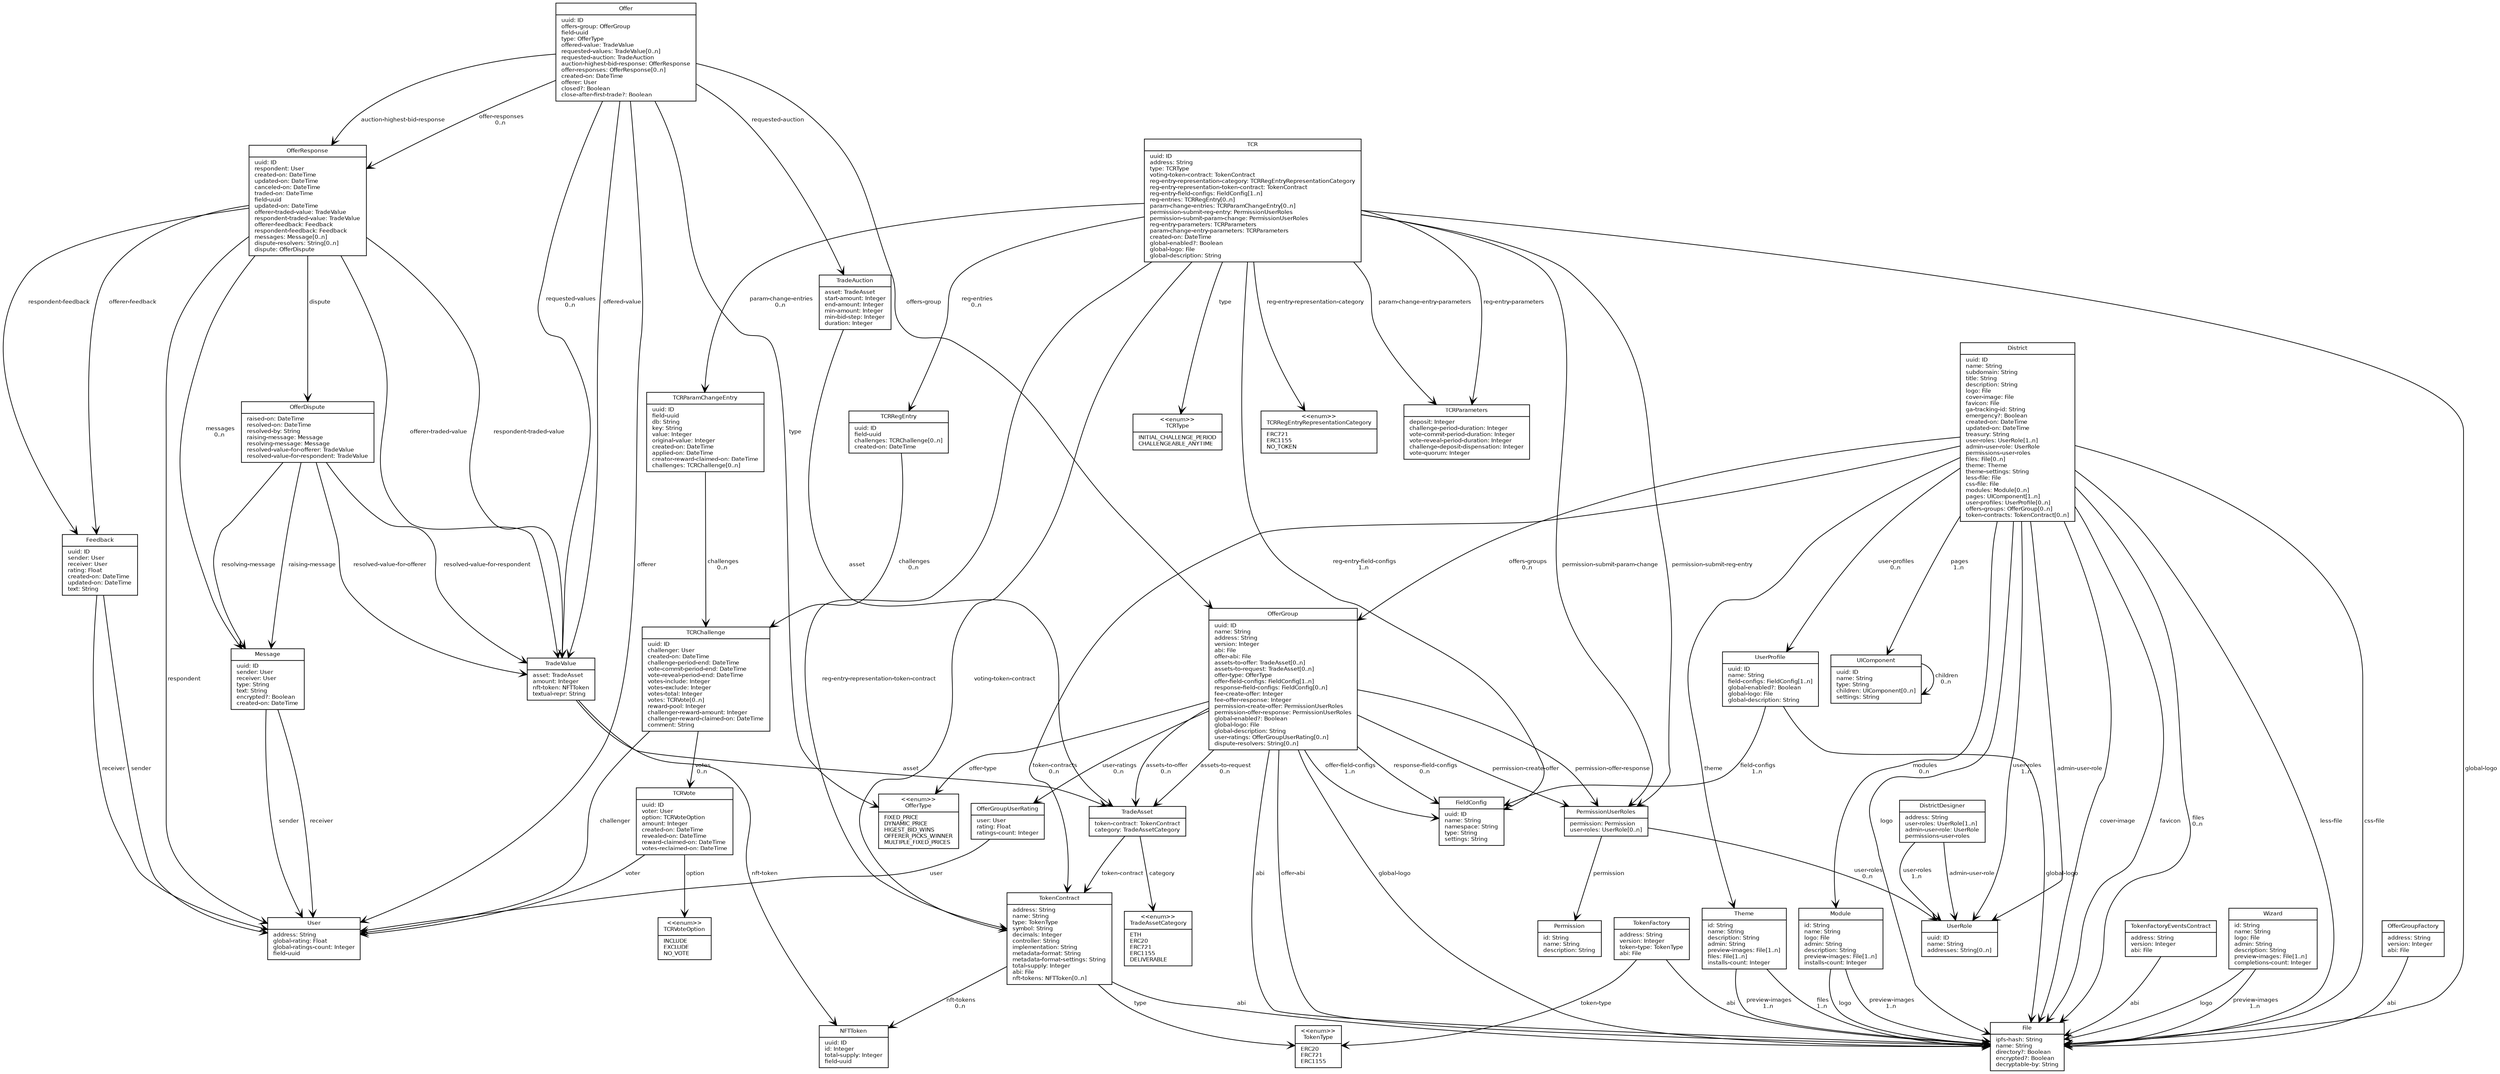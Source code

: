 digraph G {
  fontname = "Bitstream Vera Sans"
  fontsize = 8
  dpi = 300

  node [
    fontname = "Bitstream Vera Sans"
    fontsize = 8
    shape = "record"
  ]

  edge [
    fontname = "Bitstream Vera Sans"
    fontsize = 8
    arrowhead = "open"
    labelangle = 45
    labeldistance = 1.1
  ]
OfferGroupFactory [label="{OfferGroupFactory|address: String\lversion: Integer\labi: File\l}";]
DistrictDesigner [label="{DistrictDesigner|address: String\luser-roles: UserRole[1..n]\ladmin-user-role: UserRole\lpermissions-user-roles\l}";]
TCRVote [label="{TCRVote|uuid: ID\lvoter: User\loption: TCRVoteOption\lamount: Integer\lcreated-on: DateTime\lrevealed-on: DateTime\lreward-claimed-on: DateTime\lvotes-reclaimed-on: DateTime\l}";]
TokenContract [label="{TokenContract|address: String\lname: String\ltype: TokenType\lsymbol: String\ldecimals: Integer\lcontroller: String\limplementation: String\lmetadata-format: String\lmetadata-format-settings: String\ltotal-supply: Integer\labi: File\lnft-tokens: NFTToken[0..n]\l}";]
FieldConfig [label="{FieldConfig|uuid: ID\lname: String\lnamespace: String\ltype: String\lsettings: String\l}";]
OfferGroupUserRating [label="{OfferGroupUserRating|user: User\lrating: Float\lratings-count: Integer\l}";]
Permission [label="{Permission|id: String\lname: String\ldescription: String\l}";]
UserRole [label="{UserRole|uuid: ID\lname: String\laddresses: String[0..n]\l}";]
TokenFactory [label="{TokenFactory|address: String\lversion: Integer\ltoken-type: TokenType\labi: File\l}";]
TCRRegEntry [label="{TCRRegEntry|uuid: ID\lfield-uuid\lchallenges: TCRChallenge[0..n]\lcreated-on: DateTime\l}";]
TCRType [label="{\<\<enum\>\>\nTCRType|INITIAL_CHALLENGE_PERIOD\lCHALLENGEABLE_ANYTIME\l}";]
Offer [label="{Offer|uuid: ID\loffers-group: OfferGroup\lfield-uuid\ltype: OfferType\loffered-value: TradeValue\lrequested-values: TradeValue[0..n]\lrequested-auction: TradeAuction\lauction-highest-bid-response: OfferResponse\loffer-responses: OfferResponse[0..n]\lcreated-on: DateTime\lofferer: User\lclosed?: Boolean\lclose-after-first-trade?: Boolean\l}";]
Theme [label="{Theme|id: String\lname: String\ldescription: String\ladmin: String\lpreview-images: File[1..n]\lfiles: File[1..n]\linstalls-count: Integer\l}";]
Message [label="{Message|uuid: ID\lsender: User\lreceiver: User\ltype: String\ltext: String\lencrypted?: Boolean\lcreated-on: DateTime\l}";]
NFTToken [label="{NFTToken|uuid: ID\lid: Integer\ltotal-supply: Integer\lfield-uuid\l}";]
TCR [label="{TCR|uuid: ID\laddress: String\ltype: TCRType\lvoting-token-contract: TokenContract\lreg-entry-representation-category: TCRRegEntryRepresentationCategory\lreg-entry-representation-token-contract: TokenContract\lreg-entry-field-configs: FieldConfig[1..n]\lreg-entries: TCRRegEntry[0..n]\lparam-change-entries: TCRParamChangeEntry[0..n]\lpermission-submit-reg-entry: PermissionUserRoles\lpermission-submit-param-change: PermissionUserRoles\lreg-entry-parameters: TCRParameters\lparam-change-entry-parameters: TCRParameters\lcreated-on: DateTime\lglobal-enabled?: Boolean\lglobal-logo: File\lglobal-description: String\l}";]
OfferDispute [label="{OfferDispute|raised-on: DateTime\lresolved-on: DateTime\lresolved-by: String\lraising-message: Message\lresolving-message: Message\lresolved-value-for-offerer: TradeValue\lresolved-value-for-respondent: TradeValue\l}";]
Feedback [label="{Feedback|uuid: ID\lsender: User\lreceiver: User\lrating: Float\lcreated-on: DateTime\lupdated-on: DateTime\ltext: String\l}";]
UIComponent [label="{UIComponent|uuid: ID\lname: String\ltype: String\lchildren: UIComponent[0..n]\lsettings: String\l}";]
TradeAuction [label="{TradeAuction|asset: TradeAsset\lstart-amount: Integer\lend-amount: Integer\lmin-amount: Integer\lmin-bid-step: Integer\lduration: Integer\l}";]
TCRVoteOption [label="{\<\<enum\>\>\nTCRVoteOption|INCLUDE\lEXCLUDE\lNO_VOTE\l}";]
User [label="{User|address: String\lglobal-rating: Float\lglobal-ratings-count: Integer\lfield-uuid\l}";]
TokenType [label="{\<\<enum\>\>\nTokenType|ERC20\lERC721\lERC1155\l}";]
TCRParamChangeEntry [label="{TCRParamChangeEntry|uuid: ID\lfield-uuid\ldb: String\lkey: String\lvalue: Integer\loriginal-value: Integer\lcreated-on: DateTime\lapplied-on: DateTime\lcreator-reward-claimed-on: DateTime\lchallenges: TCRChallenge[0..n]\l}";]
District [label="{District|uuid: ID\lname: String\lsubdomain: String\ltitle: String\ldescription: String\llogo: File\lcover-image: File\lfavicon: File\lga-tracking-id: String\lemergency?: Boolean\lcreated-on: DateTime\lupdated-on: DateTime\ltreasury: String\luser-roles: UserRole[1..n]\ladmin-user-role: UserRole\lpermissions-user-roles\lfiles: File[0..n]\ltheme: Theme\ltheme-settings: String\lless-file: File\lcss-file: File\lmodules: Module[0..n]\lpages: UIComponent[1..n]\luser-profiles: UserProfile[0..n]\loffers-groups: OfferGroup[0..n]\ltoken-contracts: TokenContract[0..n]\l}";]
OfferGroup [label="{OfferGroup|uuid: ID\lname: String\laddress: String\lversion: Integer\labi: File\loffer-abi: File\lassets-to-offer: TradeAsset[0..n]\lassets-to-request: TradeAsset[0..n]\loffer-type: OfferType\loffer-field-configs: FieldConfig[1..n]\lresponse-field-configs: FieldConfig[0..n]\lfee-create-offer: Integer\lfee-offer-response: Integer\lpermission-create-offer: PermissionUserRoles\lpermission-offer-response: PermissionUserRoles\lglobal-enabled?: Boolean\lglobal-logo: File\lglobal-description: String\luser-ratings: OfferGroupUserRating[0..n]\ldispute-resolvers: String[0..n]\l}";]
TokenFactoryEventsContract [label="{TokenFactoryEventsContract|address: String\lversion: Integer\labi: File\l}";]
OfferType [label="{\<\<enum\>\>\nOfferType|FIXED_PRICE\lDYNAMIC_PRICE\lHIGEST_BID_WINS\lOFFERER_PICKS_WINNER\lMULTIPLE_FIXED_PRICES\l}";]
PermissionUserRoles [label="{PermissionUserRoles|permission: Permission\luser-roles: UserRole[0..n]\l}";]
TCRChallenge [label="{TCRChallenge|uuid: ID\lchallenger: User\lcreated-on: DateTime\lchallenge-period-end: DateTime\lvote-commit-period-end: DateTime\lvote-reveal-period-end: DateTime\lvotes-include: Integer\lvotes-exclude: Integer\lvotes-total: Integer\lvotes: TCRVote[0..n]\lreward-pool: Integer\lchallenger-reward-amount: Integer\lchallenger-reward-claimed-on: DateTime\lcomment: String\l}";]
Module [label="{Module|id: String\lname: String\llogo: File\ladmin: String\ldescription: String\lpreview-images: File[1..n]\linstalls-count: Integer\l}";]
TradeAssetCategory [label="{\<\<enum\>\>\nTradeAssetCategory|ETH\lERC20\lERC721\lERC1155\lDELIVERABLE\l}";]
File [label="{File|ipfs-hash: String\lname: String\ldirectory?: Boolean\lencrypted?: Boolean\ldecryptable-by: String\l}";]
TradeValue [label="{TradeValue|asset: TradeAsset\lamount: Integer\lnft-token: NFTToken\ltextual-repr: String\l}";]
UserProfile [label="{UserProfile|uuid: ID\lname: String\lfield-configs: FieldConfig[1..n]\lglobal-enabled?: Boolean\lglobal-logo: File\lglobal-description: String\l}";]
Wizard [label="{Wizard|id: String\lname: String\llogo: File\ladmin: String\ldescription: String\lpreview-images: File[1..n]\lcompletions-count: Integer\l}";]
TCRRegEntryRepresentationCategory [label="{\<\<enum\>\>\nTCRRegEntryRepresentationCategory|ERC721\lERC1155\lNO_TOKEN\l}";]
TradeAsset [label="{TradeAsset|token-contract: TokenContract\lcategory: TradeAssetCategory\l}";]
OfferResponse [label="{OfferResponse|uuid: ID\lrespondent: User\lcreated-on: DateTime\lupdated-on: DateTime\lcanceled-on: DateTime\ltraded-on: DateTime\lfield-uuid\lupdated-on: DateTime\lofferer-traded-value: TradeValue\lrespondent-traded-value: TradeValue\lofferer-feedback: Feedback\lrespondent-feedback: Feedback\lmessages: Message[0..n]\ldispute-resolvers: String[0..n]\ldispute: OfferDispute\l}";]
TCRParameters [label="{TCRParameters|deposit: Integer\lchallenge-period-duration: Integer\lvote-commit-period-duration: Integer\lvote-reveal-period-duration: Integer\lchallenge-deposit-dispensation: Integer\lvote-quorum: Integer\l}";]
OfferGroupFactory -> File [label=" abi";]
DistrictDesigner -> UserRole [label=" user-roles
1..n";]
DistrictDesigner -> UserRole [label=" admin-user-role";]
TCRVote -> User [label=" voter";]
TCRVote -> TCRVoteOption [label=" option";]
TokenContract -> TokenType [label=" type";]
TokenContract -> File [label=" abi";]
TokenContract -> NFTToken [label=" nft-tokens
0..n";]
OfferGroupUserRating -> User [label=" user";]
TokenFactory -> TokenType [label=" token-type";]
TokenFactory -> File [label=" abi";]
TCRRegEntry -> TCRChallenge [label=" challenges
0..n";]
Offer -> OfferGroup [label=" offers-group";]
Offer -> OfferType [label=" type";]
Offer -> TradeValue [label=" offered-value";]
Offer -> TradeValue [label=" requested-values
0..n";]
Offer -> TradeAuction [label=" requested-auction";]
Offer -> OfferResponse [label=" auction-highest-bid-response";]
Offer -> OfferResponse [label=" offer-responses
0..n";]
Offer -> User [label=" offerer";]
Theme -> File [label=" preview-images
1..n";]
Theme -> File [label=" files
1..n";]
Message -> User [label=" sender";]
Message -> User [label=" receiver";]
TCR -> TCRType [label=" type";]
TCR -> TokenContract [label=" voting-token-contract";]
TCR -> TCRRegEntryRepresentationCategory [label=" reg-entry-representation-category";]
TCR -> TokenContract [label=" reg-entry-representation-token-contract";]
TCR -> FieldConfig [label=" reg-entry-field-configs
1..n";]
TCR -> TCRRegEntry [label=" reg-entries
0..n";]
TCR -> TCRParamChangeEntry [label=" param-change-entries
0..n";]
TCR -> PermissionUserRoles [label=" permission-submit-reg-entry";]
TCR -> PermissionUserRoles [label=" permission-submit-param-change";]
TCR -> TCRParameters [label=" reg-entry-parameters";]
TCR -> TCRParameters [label=" param-change-entry-parameters";]
TCR -> File [label=" global-logo";]
OfferDispute -> Message [label=" raising-message";]
OfferDispute -> Message [label=" resolving-message";]
OfferDispute -> TradeValue [label=" resolved-value-for-offerer";]
OfferDispute -> TradeValue [label=" resolved-value-for-respondent";]
Feedback -> User [label=" sender";]
Feedback -> User [label=" receiver";]
UIComponent -> UIComponent [label=" children
0..n";]
TradeAuction -> TradeAsset [label=" asset";]
TCRParamChangeEntry -> TCRChallenge [label=" challenges
0..n";]
District -> File [label=" logo";]
District -> File [label=" cover-image";]
District -> File [label=" favicon";]
District -> UserRole [label=" user-roles
1..n";]
District -> UserRole [label=" admin-user-role";]
District -> File [label=" files
0..n";]
District -> Theme [label=" theme";]
District -> File [label=" less-file";]
District -> File [label=" css-file";]
District -> Module [label=" modules
0..n";]
District -> UIComponent [label=" pages
1..n";]
District -> UserProfile [label=" user-profiles
0..n";]
District -> OfferGroup [label=" offers-groups
0..n";]
District -> TokenContract [label=" token-contracts
0..n";]
OfferGroup -> File [label=" abi";]
OfferGroup -> File [label=" offer-abi";]
OfferGroup -> TradeAsset [label=" assets-to-offer
0..n";]
OfferGroup -> TradeAsset [label=" assets-to-request
0..n";]
OfferGroup -> OfferType [label=" offer-type";]
OfferGroup -> FieldConfig [label=" offer-field-configs
1..n";]
OfferGroup -> FieldConfig [label=" response-field-configs
0..n";]
OfferGroup -> PermissionUserRoles [label=" permission-create-offer";]
OfferGroup -> PermissionUserRoles [label=" permission-offer-response";]
OfferGroup -> File [label=" global-logo";]
OfferGroup -> OfferGroupUserRating [label=" user-ratings
0..n";]
TokenFactoryEventsContract -> File [label=" abi";]
PermissionUserRoles -> Permission [label=" permission";]
PermissionUserRoles -> UserRole [label=" user-roles
0..n";]
TCRChallenge -> User [label=" challenger";]
TCRChallenge -> TCRVote [label=" votes
0..n";]
Module -> File [label=" logo";]
Module -> File [label=" preview-images
1..n";]
TradeValue -> TradeAsset [label=" asset";]
TradeValue -> NFTToken [label=" nft-token";]
UserProfile -> FieldConfig [label=" field-configs
1..n";]
UserProfile -> File [label=" global-logo";]
Wizard -> File [label=" logo";]
Wizard -> File [label=" preview-images
1..n";]
TradeAsset -> TokenContract [label=" token-contract";]
TradeAsset -> TradeAssetCategory [label=" category";]
OfferResponse -> User [label=" respondent";]
OfferResponse -> TradeValue [label=" offerer-traded-value";]
OfferResponse -> TradeValue [label=" respondent-traded-value";]
OfferResponse -> Feedback [label=" offerer-feedback";]
OfferResponse -> Feedback [label=" respondent-feedback";]
OfferResponse -> Message [label=" messages
0..n";]
OfferResponse -> OfferDispute [label=" dispute";]

}